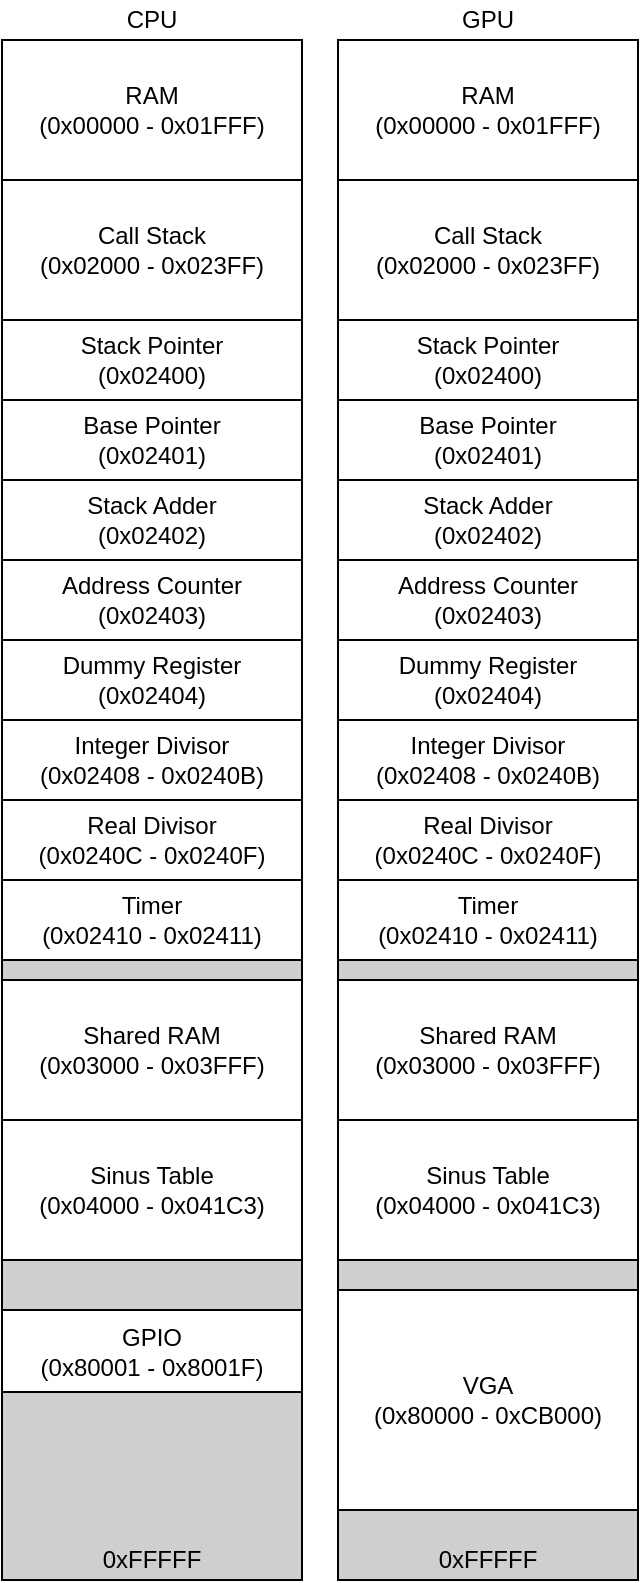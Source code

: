 <mxfile version="10.6.7" type="device"><diagram id="i5l4szSSctxalE-YHd5s" name="Page-1"><mxGraphModel dx="738" dy="505" grid="1" gridSize="10" guides="1" tooltips="1" connect="1" arrows="1" fold="1" page="1" pageScale="1" pageWidth="827" pageHeight="1169" math="0" shadow="0"><root><mxCell id="0"/><mxCell id="1" parent="0"/><mxCell id="2eQmDS1C5Hc44efhzP3_-1" value="" style="rounded=0;whiteSpace=wrap;html=1;fillColor=#CFCFCF;" parent="1" vertex="1"><mxGeometry x="80" y="100" width="150" height="770" as="geometry"/></mxCell><mxCell id="2eQmDS1C5Hc44efhzP3_-3" value="CPU" style="text;html=1;strokeColor=none;fillColor=none;align=center;verticalAlign=middle;whiteSpace=wrap;rounded=0;" parent="1" vertex="1"><mxGeometry x="80" y="80" width="150" height="20" as="geometry"/></mxCell><mxCell id="2eQmDS1C5Hc44efhzP3_-5" value="RAM&lt;br&gt;(0x00000 - 0x&lt;span&gt;01FFF)&lt;/span&gt;" style="rounded=0;whiteSpace=wrap;html=1;" parent="1" vertex="1"><mxGeometry x="80" y="100" width="150" height="70" as="geometry"/></mxCell><mxCell id="2eQmDS1C5Hc44efhzP3_-6" value="Call Stack&lt;br&gt;(0x02000 - 0x&lt;span&gt;023FF)&lt;/span&gt;" style="rounded=0;whiteSpace=wrap;html=1;" parent="1" vertex="1"><mxGeometry x="80" y="170" width="150" height="70" as="geometry"/></mxCell><mxCell id="2eQmDS1C5Hc44efhzP3_-7" value="Stack Pointer&lt;br&gt;(0x02400&lt;span&gt;)&lt;/span&gt;" style="rounded=0;whiteSpace=wrap;html=1;" parent="1" vertex="1"><mxGeometry x="80" y="240" width="150" height="40" as="geometry"/></mxCell><mxCell id="2eQmDS1C5Hc44efhzP3_-8" value="Base Pointer&lt;br&gt;(0x02401&lt;span&gt;)&lt;/span&gt;" style="rounded=0;whiteSpace=wrap;html=1;" parent="1" vertex="1"><mxGeometry x="80" y="280" width="150" height="40" as="geometry"/></mxCell><mxCell id="2eQmDS1C5Hc44efhzP3_-9" value="Stack Adder&lt;br&gt;(0x02402&lt;span&gt;)&lt;/span&gt;" style="rounded=0;whiteSpace=wrap;html=1;" parent="1" vertex="1"><mxGeometry x="80" y="320" width="150" height="40" as="geometry"/></mxCell><mxCell id="2eQmDS1C5Hc44efhzP3_-10" value="Address Counter&lt;br&gt;(0x02403&lt;span&gt;)&lt;/span&gt;" style="rounded=0;whiteSpace=wrap;html=1;" parent="1" vertex="1"><mxGeometry x="80" y="360" width="150" height="40" as="geometry"/></mxCell><mxCell id="2eQmDS1C5Hc44efhzP3_-11" value="Dummy Register&lt;br&gt;(0x02404&lt;span&gt;)&lt;/span&gt;" style="rounded=0;whiteSpace=wrap;html=1;" parent="1" vertex="1"><mxGeometry x="80" y="400" width="150" height="40" as="geometry"/></mxCell><mxCell id="2eQmDS1C5Hc44efhzP3_-12" value="Shared RAM&lt;br&gt;(0x03000 - 0x&lt;span&gt;03FFF)&lt;/span&gt;" style="rounded=0;whiteSpace=wrap;html=1;" parent="1" vertex="1"><mxGeometry x="80" y="570" width="150" height="70" as="geometry"/></mxCell><mxCell id="2eQmDS1C5Hc44efhzP3_-13" value="Sinus Table&lt;br&gt;(0x04000 - 0x&lt;span&gt;041C3)&lt;/span&gt;" style="rounded=0;whiteSpace=wrap;html=1;" parent="1" vertex="1"><mxGeometry x="80" y="640" width="150" height="70" as="geometry"/></mxCell><mxCell id="2eQmDS1C5Hc44efhzP3_-14" value="Integer Divisor&lt;br&gt;(0x02408 - 0x0240B)&lt;br&gt;" style="rounded=0;whiteSpace=wrap;html=1;" parent="1" vertex="1"><mxGeometry x="80" y="440" width="150" height="40" as="geometry"/></mxCell><mxCell id="QZMtRQRoPdgMlLa-G39J-1" value="Real Divisor&lt;br&gt;(0x0240C - 0x0240F)&lt;br&gt;" style="rounded=0;whiteSpace=wrap;html=1;" parent="1" vertex="1"><mxGeometry x="80" y="480" width="150" height="40" as="geometry"/></mxCell><mxCell id="QZMtRQRoPdgMlLa-G39J-2" value="GPIO&lt;br&gt;(0x80001 - 0x&lt;span&gt;8001F)&lt;/span&gt;" style="rounded=0;whiteSpace=wrap;html=1;" parent="1" vertex="1"><mxGeometry x="80" y="735" width="150" height="41" as="geometry"/></mxCell><mxCell id="QZMtRQRoPdgMlLa-G39J-4" value="0xFFFFF" style="text;html=1;strokeColor=none;fillColor=none;align=center;verticalAlign=middle;whiteSpace=wrap;rounded=0;fontColor=#000000;" parent="1" vertex="1"><mxGeometry x="80" y="850" width="150" height="20" as="geometry"/></mxCell><mxCell id="QZMtRQRoPdgMlLa-G39J-5" value="" style="rounded=0;whiteSpace=wrap;html=1;fillColor=#CFCFCF;" parent="1" vertex="1"><mxGeometry x="248" y="100" width="150" height="770" as="geometry"/></mxCell><mxCell id="QZMtRQRoPdgMlLa-G39J-6" value="GPU" style="text;html=1;strokeColor=none;fillColor=none;align=center;verticalAlign=middle;whiteSpace=wrap;rounded=0;" parent="1" vertex="1"><mxGeometry x="248" y="80" width="150" height="20" as="geometry"/></mxCell><mxCell id="QZMtRQRoPdgMlLa-G39J-7" value="RAM&lt;br&gt;(0x00000 - 0x&lt;span&gt;01FFF)&lt;/span&gt;" style="rounded=0;whiteSpace=wrap;html=1;" parent="1" vertex="1"><mxGeometry x="248" y="100" width="150" height="70" as="geometry"/></mxCell><mxCell id="QZMtRQRoPdgMlLa-G39J-8" value="Call Stack&lt;br&gt;(0x02000 - 0x&lt;span&gt;023FF)&lt;/span&gt;" style="rounded=0;whiteSpace=wrap;html=1;" parent="1" vertex="1"><mxGeometry x="248" y="170" width="150" height="70" as="geometry"/></mxCell><mxCell id="QZMtRQRoPdgMlLa-G39J-9" value="Stack Pointer&lt;br&gt;(0x02400&lt;span&gt;)&lt;/span&gt;" style="rounded=0;whiteSpace=wrap;html=1;" parent="1" vertex="1"><mxGeometry x="248" y="240" width="150" height="40" as="geometry"/></mxCell><mxCell id="QZMtRQRoPdgMlLa-G39J-10" value="Base Pointer&lt;br&gt;(0x02401&lt;span&gt;)&lt;/span&gt;" style="rounded=0;whiteSpace=wrap;html=1;" parent="1" vertex="1"><mxGeometry x="248" y="280" width="150" height="40" as="geometry"/></mxCell><mxCell id="QZMtRQRoPdgMlLa-G39J-11" value="Stack Adder&lt;br&gt;(0x02402&lt;span&gt;)&lt;/span&gt;" style="rounded=0;whiteSpace=wrap;html=1;" parent="1" vertex="1"><mxGeometry x="248" y="320" width="150" height="40" as="geometry"/></mxCell><mxCell id="QZMtRQRoPdgMlLa-G39J-12" value="Address Counter&lt;br&gt;(0x02403&lt;span&gt;)&lt;/span&gt;" style="rounded=0;whiteSpace=wrap;html=1;" parent="1" vertex="1"><mxGeometry x="248" y="360" width="150" height="40" as="geometry"/></mxCell><mxCell id="QZMtRQRoPdgMlLa-G39J-13" value="Dummy Register&lt;br&gt;(0x02404&lt;span&gt;)&lt;/span&gt;" style="rounded=0;whiteSpace=wrap;html=1;" parent="1" vertex="1"><mxGeometry x="248" y="400" width="150" height="40" as="geometry"/></mxCell><mxCell id="QZMtRQRoPdgMlLa-G39J-14" value="Shared RAM&lt;br&gt;(0x03000 - 0x&lt;span&gt;03FFF)&lt;/span&gt;" style="rounded=0;whiteSpace=wrap;html=1;" parent="1" vertex="1"><mxGeometry x="248" y="570" width="150" height="70" as="geometry"/></mxCell><mxCell id="QZMtRQRoPdgMlLa-G39J-15" value="Sinus Table&lt;br&gt;(0x04000 - 0x&lt;span&gt;041C3)&lt;/span&gt;" style="rounded=0;whiteSpace=wrap;html=1;" parent="1" vertex="1"><mxGeometry x="248" y="640" width="150" height="70" as="geometry"/></mxCell><mxCell id="QZMtRQRoPdgMlLa-G39J-16" value="Integer Divisor&lt;br&gt;(0x02408 - 0x0240B)&lt;br&gt;" style="rounded=0;whiteSpace=wrap;html=1;" parent="1" vertex="1"><mxGeometry x="248" y="440" width="150" height="40" as="geometry"/></mxCell><mxCell id="QZMtRQRoPdgMlLa-G39J-17" value="Real Divisor&lt;br&gt;(0x0240C - 0x0240F)&lt;br&gt;" style="rounded=0;whiteSpace=wrap;html=1;" parent="1" vertex="1"><mxGeometry x="248" y="480" width="150" height="40" as="geometry"/></mxCell><mxCell id="QZMtRQRoPdgMlLa-G39J-18" value="VGA&lt;br&gt;(0x80000 - 0xCB000&lt;span&gt;)&lt;/span&gt;" style="rounded=0;whiteSpace=wrap;html=1;" parent="1" vertex="1"><mxGeometry x="248" y="725" width="150" height="110" as="geometry"/></mxCell><mxCell id="QZMtRQRoPdgMlLa-G39J-20" value="0xFFFFF" style="text;html=1;strokeColor=none;fillColor=none;align=center;verticalAlign=middle;whiteSpace=wrap;rounded=0;fontColor=#000000;" parent="1" vertex="1"><mxGeometry x="248" y="850" width="150" height="20" as="geometry"/></mxCell><mxCell id="bkwAIiMOkziGJTDKxYnF-1" value="Timer&lt;br&gt;(0x02410 - 0x02411)&lt;br&gt;" style="rounded=0;whiteSpace=wrap;html=1;" vertex="1" parent="1"><mxGeometry x="80" y="520" width="150" height="40" as="geometry"/></mxCell><mxCell id="bkwAIiMOkziGJTDKxYnF-2" value="Timer&lt;br&gt;(0x02410 - 0x02411)&lt;br&gt;" style="rounded=0;whiteSpace=wrap;html=1;" vertex="1" parent="1"><mxGeometry x="248" y="520" width="150" height="40" as="geometry"/></mxCell></root></mxGraphModel></diagram></mxfile>